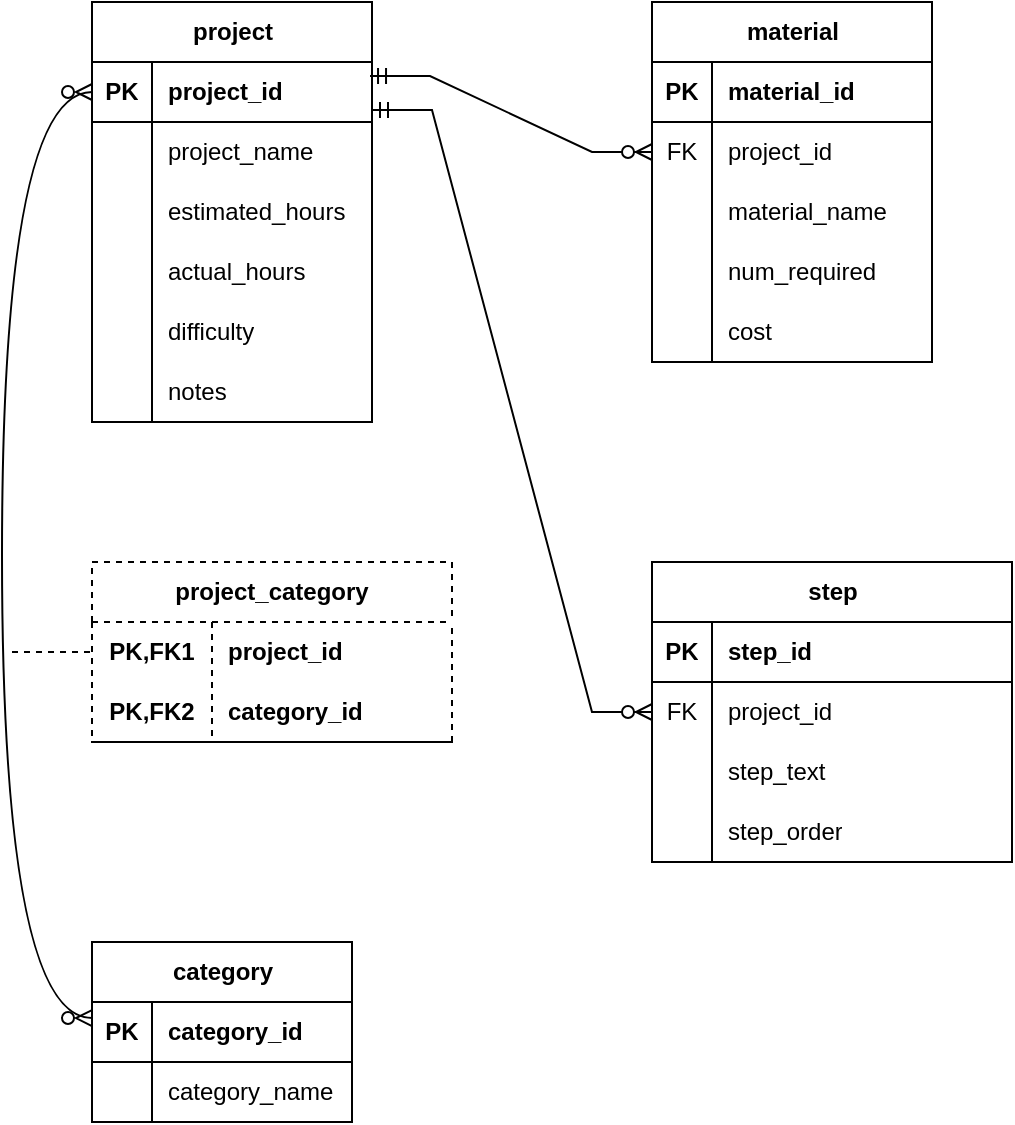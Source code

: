 <mxfile version="21.5.0" type="device">
  <diagram name="Page-1" id="yywI08s4bg1f-OnHKbHe">
    <mxGraphModel dx="1047" dy="828" grid="1" gridSize="10" guides="1" tooltips="1" connect="1" arrows="1" fold="1" page="1" pageScale="1" pageWidth="850" pageHeight="1100" math="0" shadow="0">
      <root>
        <mxCell id="0" />
        <mxCell id="1" parent="0" />
        <mxCell id="-5Ot7MVN2_zRj69zU_5t-1" value="project" style="shape=table;startSize=30;container=1;collapsible=1;childLayout=tableLayout;fixedRows=1;rowLines=0;fontStyle=1;align=center;resizeLast=1;html=1;" vertex="1" parent="1">
          <mxGeometry x="120" y="80" width="140" height="210" as="geometry" />
        </mxCell>
        <mxCell id="-5Ot7MVN2_zRj69zU_5t-2" value="" style="shape=tableRow;horizontal=0;startSize=0;swimlaneHead=0;swimlaneBody=0;fillColor=none;collapsible=0;dropTarget=0;points=[[0,0.5],[1,0.5]];portConstraint=eastwest;top=0;left=0;right=0;bottom=1;" vertex="1" parent="-5Ot7MVN2_zRj69zU_5t-1">
          <mxGeometry y="30" width="140" height="30" as="geometry" />
        </mxCell>
        <mxCell id="-5Ot7MVN2_zRj69zU_5t-3" value="PK" style="shape=partialRectangle;connectable=0;fillColor=none;top=0;left=0;bottom=0;right=0;fontStyle=1;overflow=hidden;whiteSpace=wrap;html=1;" vertex="1" parent="-5Ot7MVN2_zRj69zU_5t-2">
          <mxGeometry width="30" height="30" as="geometry">
            <mxRectangle width="30" height="30" as="alternateBounds" />
          </mxGeometry>
        </mxCell>
        <mxCell id="-5Ot7MVN2_zRj69zU_5t-4" value="project_id" style="shape=partialRectangle;connectable=0;fillColor=none;top=0;left=0;bottom=0;right=0;align=left;spacingLeft=6;fontStyle=1;overflow=hidden;whiteSpace=wrap;html=1;" vertex="1" parent="-5Ot7MVN2_zRj69zU_5t-2">
          <mxGeometry x="30" width="110" height="30" as="geometry">
            <mxRectangle width="110" height="30" as="alternateBounds" />
          </mxGeometry>
        </mxCell>
        <mxCell id="-5Ot7MVN2_zRj69zU_5t-5" value="" style="shape=tableRow;horizontal=0;startSize=0;swimlaneHead=0;swimlaneBody=0;fillColor=none;collapsible=0;dropTarget=0;points=[[0,0.5],[1,0.5]];portConstraint=eastwest;top=0;left=0;right=0;bottom=0;" vertex="1" parent="-5Ot7MVN2_zRj69zU_5t-1">
          <mxGeometry y="60" width="140" height="30" as="geometry" />
        </mxCell>
        <mxCell id="-5Ot7MVN2_zRj69zU_5t-6" value="" style="shape=partialRectangle;connectable=0;fillColor=none;top=0;left=0;bottom=0;right=0;editable=1;overflow=hidden;whiteSpace=wrap;html=1;" vertex="1" parent="-5Ot7MVN2_zRj69zU_5t-5">
          <mxGeometry width="30" height="30" as="geometry">
            <mxRectangle width="30" height="30" as="alternateBounds" />
          </mxGeometry>
        </mxCell>
        <mxCell id="-5Ot7MVN2_zRj69zU_5t-7" value="project_name" style="shape=partialRectangle;connectable=0;fillColor=none;top=0;left=0;bottom=0;right=0;align=left;spacingLeft=6;overflow=hidden;whiteSpace=wrap;html=1;" vertex="1" parent="-5Ot7MVN2_zRj69zU_5t-5">
          <mxGeometry x="30" width="110" height="30" as="geometry">
            <mxRectangle width="110" height="30" as="alternateBounds" />
          </mxGeometry>
        </mxCell>
        <mxCell id="-5Ot7MVN2_zRj69zU_5t-8" value="" style="shape=tableRow;horizontal=0;startSize=0;swimlaneHead=0;swimlaneBody=0;fillColor=none;collapsible=0;dropTarget=0;points=[[0,0.5],[1,0.5]];portConstraint=eastwest;top=0;left=0;right=0;bottom=0;" vertex="1" parent="-5Ot7MVN2_zRj69zU_5t-1">
          <mxGeometry y="90" width="140" height="30" as="geometry" />
        </mxCell>
        <mxCell id="-5Ot7MVN2_zRj69zU_5t-9" value="" style="shape=partialRectangle;connectable=0;fillColor=none;top=0;left=0;bottom=0;right=0;editable=1;overflow=hidden;whiteSpace=wrap;html=1;" vertex="1" parent="-5Ot7MVN2_zRj69zU_5t-8">
          <mxGeometry width="30" height="30" as="geometry">
            <mxRectangle width="30" height="30" as="alternateBounds" />
          </mxGeometry>
        </mxCell>
        <mxCell id="-5Ot7MVN2_zRj69zU_5t-10" value="estimated_hours" style="shape=partialRectangle;connectable=0;fillColor=none;top=0;left=0;bottom=0;right=0;align=left;spacingLeft=6;overflow=hidden;whiteSpace=wrap;html=1;" vertex="1" parent="-5Ot7MVN2_zRj69zU_5t-8">
          <mxGeometry x="30" width="110" height="30" as="geometry">
            <mxRectangle width="110" height="30" as="alternateBounds" />
          </mxGeometry>
        </mxCell>
        <mxCell id="-5Ot7MVN2_zRj69zU_5t-11" value="" style="shape=tableRow;horizontal=0;startSize=0;swimlaneHead=0;swimlaneBody=0;fillColor=none;collapsible=0;dropTarget=0;points=[[0,0.5],[1,0.5]];portConstraint=eastwest;top=0;left=0;right=0;bottom=0;" vertex="1" parent="-5Ot7MVN2_zRj69zU_5t-1">
          <mxGeometry y="120" width="140" height="30" as="geometry" />
        </mxCell>
        <mxCell id="-5Ot7MVN2_zRj69zU_5t-12" value="" style="shape=partialRectangle;connectable=0;fillColor=none;top=0;left=0;bottom=0;right=0;editable=1;overflow=hidden;whiteSpace=wrap;html=1;" vertex="1" parent="-5Ot7MVN2_zRj69zU_5t-11">
          <mxGeometry width="30" height="30" as="geometry">
            <mxRectangle width="30" height="30" as="alternateBounds" />
          </mxGeometry>
        </mxCell>
        <mxCell id="-5Ot7MVN2_zRj69zU_5t-13" value="actual_hours" style="shape=partialRectangle;connectable=0;fillColor=none;top=0;left=0;bottom=0;right=0;align=left;spacingLeft=6;overflow=hidden;whiteSpace=wrap;html=1;" vertex="1" parent="-5Ot7MVN2_zRj69zU_5t-11">
          <mxGeometry x="30" width="110" height="30" as="geometry">
            <mxRectangle width="110" height="30" as="alternateBounds" />
          </mxGeometry>
        </mxCell>
        <mxCell id="-5Ot7MVN2_zRj69zU_5t-17" style="shape=tableRow;horizontal=0;startSize=0;swimlaneHead=0;swimlaneBody=0;fillColor=none;collapsible=0;dropTarget=0;points=[[0,0.5],[1,0.5]];portConstraint=eastwest;top=0;left=0;right=0;bottom=0;" vertex="1" parent="-5Ot7MVN2_zRj69zU_5t-1">
          <mxGeometry y="150" width="140" height="30" as="geometry" />
        </mxCell>
        <mxCell id="-5Ot7MVN2_zRj69zU_5t-18" style="shape=partialRectangle;connectable=0;fillColor=none;top=0;left=0;bottom=0;right=0;editable=1;overflow=hidden;whiteSpace=wrap;html=1;" vertex="1" parent="-5Ot7MVN2_zRj69zU_5t-17">
          <mxGeometry width="30" height="30" as="geometry">
            <mxRectangle width="30" height="30" as="alternateBounds" />
          </mxGeometry>
        </mxCell>
        <mxCell id="-5Ot7MVN2_zRj69zU_5t-19" value="difficulty" style="shape=partialRectangle;connectable=0;fillColor=none;top=0;left=0;bottom=0;right=0;align=left;spacingLeft=6;overflow=hidden;whiteSpace=wrap;html=1;" vertex="1" parent="-5Ot7MVN2_zRj69zU_5t-17">
          <mxGeometry x="30" width="110" height="30" as="geometry">
            <mxRectangle width="110" height="30" as="alternateBounds" />
          </mxGeometry>
        </mxCell>
        <mxCell id="-5Ot7MVN2_zRj69zU_5t-14" style="shape=tableRow;horizontal=0;startSize=0;swimlaneHead=0;swimlaneBody=0;fillColor=none;collapsible=0;dropTarget=0;points=[[0,0.5],[1,0.5]];portConstraint=eastwest;top=0;left=0;right=0;bottom=0;" vertex="1" parent="-5Ot7MVN2_zRj69zU_5t-1">
          <mxGeometry y="180" width="140" height="30" as="geometry" />
        </mxCell>
        <mxCell id="-5Ot7MVN2_zRj69zU_5t-15" style="shape=partialRectangle;connectable=0;fillColor=none;top=0;left=0;bottom=0;right=0;editable=1;overflow=hidden;whiteSpace=wrap;html=1;" vertex="1" parent="-5Ot7MVN2_zRj69zU_5t-14">
          <mxGeometry width="30" height="30" as="geometry">
            <mxRectangle width="30" height="30" as="alternateBounds" />
          </mxGeometry>
        </mxCell>
        <mxCell id="-5Ot7MVN2_zRj69zU_5t-16" value="notes" style="shape=partialRectangle;connectable=0;fillColor=none;top=0;left=0;bottom=0;right=0;align=left;spacingLeft=6;overflow=hidden;whiteSpace=wrap;html=1;" vertex="1" parent="-5Ot7MVN2_zRj69zU_5t-14">
          <mxGeometry x="30" width="110" height="30" as="geometry">
            <mxRectangle width="110" height="30" as="alternateBounds" />
          </mxGeometry>
        </mxCell>
        <mxCell id="-5Ot7MVN2_zRj69zU_5t-20" value="material" style="shape=table;startSize=30;container=1;collapsible=1;childLayout=tableLayout;fixedRows=1;rowLines=0;fontStyle=1;align=center;resizeLast=1;html=1;" vertex="1" parent="1">
          <mxGeometry x="400" y="80" width="140" height="180" as="geometry" />
        </mxCell>
        <mxCell id="-5Ot7MVN2_zRj69zU_5t-21" value="" style="shape=tableRow;horizontal=0;startSize=0;swimlaneHead=0;swimlaneBody=0;fillColor=none;collapsible=0;dropTarget=0;points=[[0,0.5],[1,0.5]];portConstraint=eastwest;top=0;left=0;right=0;bottom=1;" vertex="1" parent="-5Ot7MVN2_zRj69zU_5t-20">
          <mxGeometry y="30" width="140" height="30" as="geometry" />
        </mxCell>
        <mxCell id="-5Ot7MVN2_zRj69zU_5t-22" value="PK" style="shape=partialRectangle;connectable=0;fillColor=none;top=0;left=0;bottom=0;right=0;fontStyle=1;overflow=hidden;whiteSpace=wrap;html=1;" vertex="1" parent="-5Ot7MVN2_zRj69zU_5t-21">
          <mxGeometry width="30" height="30" as="geometry">
            <mxRectangle width="30" height="30" as="alternateBounds" />
          </mxGeometry>
        </mxCell>
        <mxCell id="-5Ot7MVN2_zRj69zU_5t-23" value="material_id" style="shape=partialRectangle;connectable=0;fillColor=none;top=0;left=0;bottom=0;right=0;align=left;spacingLeft=6;fontStyle=1;overflow=hidden;whiteSpace=wrap;html=1;" vertex="1" parent="-5Ot7MVN2_zRj69zU_5t-21">
          <mxGeometry x="30" width="110" height="30" as="geometry">
            <mxRectangle width="110" height="30" as="alternateBounds" />
          </mxGeometry>
        </mxCell>
        <mxCell id="-5Ot7MVN2_zRj69zU_5t-24" value="" style="shape=tableRow;horizontal=0;startSize=0;swimlaneHead=0;swimlaneBody=0;fillColor=none;collapsible=0;dropTarget=0;points=[[0,0.5],[1,0.5]];portConstraint=eastwest;top=0;left=0;right=0;bottom=0;" vertex="1" parent="-5Ot7MVN2_zRj69zU_5t-20">
          <mxGeometry y="60" width="140" height="30" as="geometry" />
        </mxCell>
        <mxCell id="-5Ot7MVN2_zRj69zU_5t-25" value="FK" style="shape=partialRectangle;connectable=0;fillColor=none;top=0;left=0;bottom=0;right=0;editable=1;overflow=hidden;whiteSpace=wrap;html=1;" vertex="1" parent="-5Ot7MVN2_zRj69zU_5t-24">
          <mxGeometry width="30" height="30" as="geometry">
            <mxRectangle width="30" height="30" as="alternateBounds" />
          </mxGeometry>
        </mxCell>
        <mxCell id="-5Ot7MVN2_zRj69zU_5t-26" value="project_id" style="shape=partialRectangle;connectable=0;fillColor=none;top=0;left=0;bottom=0;right=0;align=left;spacingLeft=6;overflow=hidden;whiteSpace=wrap;html=1;" vertex="1" parent="-5Ot7MVN2_zRj69zU_5t-24">
          <mxGeometry x="30" width="110" height="30" as="geometry">
            <mxRectangle width="110" height="30" as="alternateBounds" />
          </mxGeometry>
        </mxCell>
        <mxCell id="-5Ot7MVN2_zRj69zU_5t-27" value="" style="shape=tableRow;horizontal=0;startSize=0;swimlaneHead=0;swimlaneBody=0;fillColor=none;collapsible=0;dropTarget=0;points=[[0,0.5],[1,0.5]];portConstraint=eastwest;top=0;left=0;right=0;bottom=0;" vertex="1" parent="-5Ot7MVN2_zRj69zU_5t-20">
          <mxGeometry y="90" width="140" height="30" as="geometry" />
        </mxCell>
        <mxCell id="-5Ot7MVN2_zRj69zU_5t-28" value="" style="shape=partialRectangle;connectable=0;fillColor=none;top=0;left=0;bottom=0;right=0;editable=1;overflow=hidden;whiteSpace=wrap;html=1;" vertex="1" parent="-5Ot7MVN2_zRj69zU_5t-27">
          <mxGeometry width="30" height="30" as="geometry">
            <mxRectangle width="30" height="30" as="alternateBounds" />
          </mxGeometry>
        </mxCell>
        <mxCell id="-5Ot7MVN2_zRj69zU_5t-29" value="material_name" style="shape=partialRectangle;connectable=0;fillColor=none;top=0;left=0;bottom=0;right=0;align=left;spacingLeft=6;overflow=hidden;whiteSpace=wrap;html=1;" vertex="1" parent="-5Ot7MVN2_zRj69zU_5t-27">
          <mxGeometry x="30" width="110" height="30" as="geometry">
            <mxRectangle width="110" height="30" as="alternateBounds" />
          </mxGeometry>
        </mxCell>
        <mxCell id="-5Ot7MVN2_zRj69zU_5t-30" value="" style="shape=tableRow;horizontal=0;startSize=0;swimlaneHead=0;swimlaneBody=0;fillColor=none;collapsible=0;dropTarget=0;points=[[0,0.5],[1,0.5]];portConstraint=eastwest;top=0;left=0;right=0;bottom=0;" vertex="1" parent="-5Ot7MVN2_zRj69zU_5t-20">
          <mxGeometry y="120" width="140" height="30" as="geometry" />
        </mxCell>
        <mxCell id="-5Ot7MVN2_zRj69zU_5t-31" value="" style="shape=partialRectangle;connectable=0;fillColor=none;top=0;left=0;bottom=0;right=0;editable=1;overflow=hidden;whiteSpace=wrap;html=1;" vertex="1" parent="-5Ot7MVN2_zRj69zU_5t-30">
          <mxGeometry width="30" height="30" as="geometry">
            <mxRectangle width="30" height="30" as="alternateBounds" />
          </mxGeometry>
        </mxCell>
        <mxCell id="-5Ot7MVN2_zRj69zU_5t-32" value="num_required" style="shape=partialRectangle;connectable=0;fillColor=none;top=0;left=0;bottom=0;right=0;align=left;spacingLeft=6;overflow=hidden;whiteSpace=wrap;html=1;" vertex="1" parent="-5Ot7MVN2_zRj69zU_5t-30">
          <mxGeometry x="30" width="110" height="30" as="geometry">
            <mxRectangle width="110" height="30" as="alternateBounds" />
          </mxGeometry>
        </mxCell>
        <mxCell id="-5Ot7MVN2_zRj69zU_5t-33" style="shape=tableRow;horizontal=0;startSize=0;swimlaneHead=0;swimlaneBody=0;fillColor=none;collapsible=0;dropTarget=0;points=[[0,0.5],[1,0.5]];portConstraint=eastwest;top=0;left=0;right=0;bottom=0;" vertex="1" parent="-5Ot7MVN2_zRj69zU_5t-20">
          <mxGeometry y="150" width="140" height="30" as="geometry" />
        </mxCell>
        <mxCell id="-5Ot7MVN2_zRj69zU_5t-34" style="shape=partialRectangle;connectable=0;fillColor=none;top=0;left=0;bottom=0;right=0;editable=1;overflow=hidden;whiteSpace=wrap;html=1;" vertex="1" parent="-5Ot7MVN2_zRj69zU_5t-33">
          <mxGeometry width="30" height="30" as="geometry">
            <mxRectangle width="30" height="30" as="alternateBounds" />
          </mxGeometry>
        </mxCell>
        <mxCell id="-5Ot7MVN2_zRj69zU_5t-35" value="cost" style="shape=partialRectangle;connectable=0;fillColor=none;top=0;left=0;bottom=0;right=0;align=left;spacingLeft=6;overflow=hidden;whiteSpace=wrap;html=1;" vertex="1" parent="-5Ot7MVN2_zRj69zU_5t-33">
          <mxGeometry x="30" width="110" height="30" as="geometry">
            <mxRectangle width="110" height="30" as="alternateBounds" />
          </mxGeometry>
        </mxCell>
        <mxCell id="-5Ot7MVN2_zRj69zU_5t-36" value="category" style="shape=table;startSize=30;container=1;collapsible=1;childLayout=tableLayout;fixedRows=1;rowLines=0;fontStyle=1;align=center;resizeLast=1;html=1;" vertex="1" parent="1">
          <mxGeometry x="120" y="550" width="130" height="90" as="geometry" />
        </mxCell>
        <mxCell id="-5Ot7MVN2_zRj69zU_5t-37" value="" style="shape=tableRow;horizontal=0;startSize=0;swimlaneHead=0;swimlaneBody=0;fillColor=none;collapsible=0;dropTarget=0;points=[[0,0.5],[1,0.5]];portConstraint=eastwest;top=0;left=0;right=0;bottom=1;" vertex="1" parent="-5Ot7MVN2_zRj69zU_5t-36">
          <mxGeometry y="30" width="130" height="30" as="geometry" />
        </mxCell>
        <mxCell id="-5Ot7MVN2_zRj69zU_5t-38" value="PK" style="shape=partialRectangle;connectable=0;fillColor=none;top=0;left=0;bottom=0;right=0;fontStyle=1;overflow=hidden;whiteSpace=wrap;html=1;" vertex="1" parent="-5Ot7MVN2_zRj69zU_5t-37">
          <mxGeometry width="30" height="30" as="geometry">
            <mxRectangle width="30" height="30" as="alternateBounds" />
          </mxGeometry>
        </mxCell>
        <mxCell id="-5Ot7MVN2_zRj69zU_5t-39" value="category_id" style="shape=partialRectangle;connectable=0;fillColor=none;top=0;left=0;bottom=0;right=0;align=left;spacingLeft=6;fontStyle=1;overflow=hidden;whiteSpace=wrap;html=1;" vertex="1" parent="-5Ot7MVN2_zRj69zU_5t-37">
          <mxGeometry x="30" width="100" height="30" as="geometry">
            <mxRectangle width="100" height="30" as="alternateBounds" />
          </mxGeometry>
        </mxCell>
        <mxCell id="-5Ot7MVN2_zRj69zU_5t-40" value="" style="shape=tableRow;horizontal=0;startSize=0;swimlaneHead=0;swimlaneBody=0;fillColor=none;collapsible=0;dropTarget=0;points=[[0,0.5],[1,0.5]];portConstraint=eastwest;top=0;left=0;right=0;bottom=0;" vertex="1" parent="-5Ot7MVN2_zRj69zU_5t-36">
          <mxGeometry y="60" width="130" height="30" as="geometry" />
        </mxCell>
        <mxCell id="-5Ot7MVN2_zRj69zU_5t-41" value="" style="shape=partialRectangle;connectable=0;fillColor=none;top=0;left=0;bottom=0;right=0;editable=1;overflow=hidden;whiteSpace=wrap;html=1;" vertex="1" parent="-5Ot7MVN2_zRj69zU_5t-40">
          <mxGeometry width="30" height="30" as="geometry">
            <mxRectangle width="30" height="30" as="alternateBounds" />
          </mxGeometry>
        </mxCell>
        <mxCell id="-5Ot7MVN2_zRj69zU_5t-42" value="category_name" style="shape=partialRectangle;connectable=0;fillColor=none;top=0;left=0;bottom=0;right=0;align=left;spacingLeft=6;overflow=hidden;whiteSpace=wrap;html=1;" vertex="1" parent="-5Ot7MVN2_zRj69zU_5t-40">
          <mxGeometry x="30" width="100" height="30" as="geometry">
            <mxRectangle width="100" height="30" as="alternateBounds" />
          </mxGeometry>
        </mxCell>
        <mxCell id="-5Ot7MVN2_zRj69zU_5t-49" value="step" style="shape=table;startSize=30;container=1;collapsible=1;childLayout=tableLayout;fixedRows=1;rowLines=0;fontStyle=1;align=center;resizeLast=1;html=1;" vertex="1" parent="1">
          <mxGeometry x="400" y="360" width="180" height="150" as="geometry" />
        </mxCell>
        <mxCell id="-5Ot7MVN2_zRj69zU_5t-50" value="" style="shape=tableRow;horizontal=0;startSize=0;swimlaneHead=0;swimlaneBody=0;fillColor=none;collapsible=0;dropTarget=0;points=[[0,0.5],[1,0.5]];portConstraint=eastwest;top=0;left=0;right=0;bottom=1;" vertex="1" parent="-5Ot7MVN2_zRj69zU_5t-49">
          <mxGeometry y="30" width="180" height="30" as="geometry" />
        </mxCell>
        <mxCell id="-5Ot7MVN2_zRj69zU_5t-51" value="PK" style="shape=partialRectangle;connectable=0;fillColor=none;top=0;left=0;bottom=0;right=0;fontStyle=1;overflow=hidden;whiteSpace=wrap;html=1;" vertex="1" parent="-5Ot7MVN2_zRj69zU_5t-50">
          <mxGeometry width="30" height="30" as="geometry">
            <mxRectangle width="30" height="30" as="alternateBounds" />
          </mxGeometry>
        </mxCell>
        <mxCell id="-5Ot7MVN2_zRj69zU_5t-52" value="step_id" style="shape=partialRectangle;connectable=0;fillColor=none;top=0;left=0;bottom=0;right=0;align=left;spacingLeft=6;fontStyle=1;overflow=hidden;whiteSpace=wrap;html=1;" vertex="1" parent="-5Ot7MVN2_zRj69zU_5t-50">
          <mxGeometry x="30" width="150" height="30" as="geometry">
            <mxRectangle width="150" height="30" as="alternateBounds" />
          </mxGeometry>
        </mxCell>
        <mxCell id="-5Ot7MVN2_zRj69zU_5t-53" value="" style="shape=tableRow;horizontal=0;startSize=0;swimlaneHead=0;swimlaneBody=0;fillColor=none;collapsible=0;dropTarget=0;points=[[0,0.5],[1,0.5]];portConstraint=eastwest;top=0;left=0;right=0;bottom=0;" vertex="1" parent="-5Ot7MVN2_zRj69zU_5t-49">
          <mxGeometry y="60" width="180" height="30" as="geometry" />
        </mxCell>
        <mxCell id="-5Ot7MVN2_zRj69zU_5t-54" value="FK" style="shape=partialRectangle;connectable=0;fillColor=none;top=0;left=0;bottom=0;right=0;editable=1;overflow=hidden;whiteSpace=wrap;html=1;" vertex="1" parent="-5Ot7MVN2_zRj69zU_5t-53">
          <mxGeometry width="30" height="30" as="geometry">
            <mxRectangle width="30" height="30" as="alternateBounds" />
          </mxGeometry>
        </mxCell>
        <mxCell id="-5Ot7MVN2_zRj69zU_5t-55" value="project_id" style="shape=partialRectangle;connectable=0;fillColor=none;top=0;left=0;bottom=0;right=0;align=left;spacingLeft=6;overflow=hidden;whiteSpace=wrap;html=1;" vertex="1" parent="-5Ot7MVN2_zRj69zU_5t-53">
          <mxGeometry x="30" width="150" height="30" as="geometry">
            <mxRectangle width="150" height="30" as="alternateBounds" />
          </mxGeometry>
        </mxCell>
        <mxCell id="-5Ot7MVN2_zRj69zU_5t-56" value="" style="shape=tableRow;horizontal=0;startSize=0;swimlaneHead=0;swimlaneBody=0;fillColor=none;collapsible=0;dropTarget=0;points=[[0,0.5],[1,0.5]];portConstraint=eastwest;top=0;left=0;right=0;bottom=0;" vertex="1" parent="-5Ot7MVN2_zRj69zU_5t-49">
          <mxGeometry y="90" width="180" height="30" as="geometry" />
        </mxCell>
        <mxCell id="-5Ot7MVN2_zRj69zU_5t-57" value="" style="shape=partialRectangle;connectable=0;fillColor=none;top=0;left=0;bottom=0;right=0;editable=1;overflow=hidden;whiteSpace=wrap;html=1;" vertex="1" parent="-5Ot7MVN2_zRj69zU_5t-56">
          <mxGeometry width="30" height="30" as="geometry">
            <mxRectangle width="30" height="30" as="alternateBounds" />
          </mxGeometry>
        </mxCell>
        <mxCell id="-5Ot7MVN2_zRj69zU_5t-58" value="step_text" style="shape=partialRectangle;connectable=0;fillColor=none;top=0;left=0;bottom=0;right=0;align=left;spacingLeft=6;overflow=hidden;whiteSpace=wrap;html=1;" vertex="1" parent="-5Ot7MVN2_zRj69zU_5t-56">
          <mxGeometry x="30" width="150" height="30" as="geometry">
            <mxRectangle width="150" height="30" as="alternateBounds" />
          </mxGeometry>
        </mxCell>
        <mxCell id="-5Ot7MVN2_zRj69zU_5t-59" value="" style="shape=tableRow;horizontal=0;startSize=0;swimlaneHead=0;swimlaneBody=0;fillColor=none;collapsible=0;dropTarget=0;points=[[0,0.5],[1,0.5]];portConstraint=eastwest;top=0;left=0;right=0;bottom=0;" vertex="1" parent="-5Ot7MVN2_zRj69zU_5t-49">
          <mxGeometry y="120" width="180" height="30" as="geometry" />
        </mxCell>
        <mxCell id="-5Ot7MVN2_zRj69zU_5t-60" value="" style="shape=partialRectangle;connectable=0;fillColor=none;top=0;left=0;bottom=0;right=0;editable=1;overflow=hidden;whiteSpace=wrap;html=1;" vertex="1" parent="-5Ot7MVN2_zRj69zU_5t-59">
          <mxGeometry width="30" height="30" as="geometry">
            <mxRectangle width="30" height="30" as="alternateBounds" />
          </mxGeometry>
        </mxCell>
        <mxCell id="-5Ot7MVN2_zRj69zU_5t-61" value="step_order" style="shape=partialRectangle;connectable=0;fillColor=none;top=0;left=0;bottom=0;right=0;align=left;spacingLeft=6;overflow=hidden;whiteSpace=wrap;html=1;" vertex="1" parent="-5Ot7MVN2_zRj69zU_5t-59">
          <mxGeometry x="30" width="150" height="30" as="geometry">
            <mxRectangle width="150" height="30" as="alternateBounds" />
          </mxGeometry>
        </mxCell>
        <mxCell id="-5Ot7MVN2_zRj69zU_5t-62" value="project_category" style="shape=table;startSize=30;container=1;collapsible=1;childLayout=tableLayout;fixedRows=1;rowLines=0;fontStyle=1;align=center;resizeLast=1;html=1;whiteSpace=wrap;dashed=1;" vertex="1" parent="1">
          <mxGeometry x="120" y="360" width="180" height="90" as="geometry" />
        </mxCell>
        <mxCell id="-5Ot7MVN2_zRj69zU_5t-63" value="" style="shape=tableRow;horizontal=0;startSize=0;swimlaneHead=0;swimlaneBody=0;fillColor=none;collapsible=0;dropTarget=0;points=[[0,0.5],[1,0.5]];portConstraint=eastwest;top=0;left=0;right=0;bottom=0;html=1;" vertex="1" parent="-5Ot7MVN2_zRj69zU_5t-62">
          <mxGeometry y="30" width="180" height="30" as="geometry" />
        </mxCell>
        <mxCell id="-5Ot7MVN2_zRj69zU_5t-64" value="PK,FK1" style="shape=partialRectangle;connectable=0;fillColor=none;top=0;left=0;bottom=0;right=0;fontStyle=1;overflow=hidden;html=1;whiteSpace=wrap;" vertex="1" parent="-5Ot7MVN2_zRj69zU_5t-63">
          <mxGeometry width="60" height="30" as="geometry">
            <mxRectangle width="60" height="30" as="alternateBounds" />
          </mxGeometry>
        </mxCell>
        <mxCell id="-5Ot7MVN2_zRj69zU_5t-65" value="project_id" style="shape=partialRectangle;connectable=0;fillColor=none;top=0;left=0;bottom=0;right=0;align=left;spacingLeft=6;fontStyle=1;overflow=hidden;html=1;whiteSpace=wrap;" vertex="1" parent="-5Ot7MVN2_zRj69zU_5t-63">
          <mxGeometry x="60" width="120" height="30" as="geometry">
            <mxRectangle width="120" height="30" as="alternateBounds" />
          </mxGeometry>
        </mxCell>
        <mxCell id="-5Ot7MVN2_zRj69zU_5t-66" value="" style="shape=tableRow;horizontal=0;startSize=0;swimlaneHead=0;swimlaneBody=0;fillColor=none;collapsible=0;dropTarget=0;points=[[0,0.5],[1,0.5]];portConstraint=eastwest;top=0;left=0;right=0;bottom=1;html=1;" vertex="1" parent="-5Ot7MVN2_zRj69zU_5t-62">
          <mxGeometry y="60" width="180" height="30" as="geometry" />
        </mxCell>
        <mxCell id="-5Ot7MVN2_zRj69zU_5t-67" value="PK,FK2" style="shape=partialRectangle;connectable=0;fillColor=none;top=0;left=0;bottom=0;right=0;fontStyle=1;overflow=hidden;html=1;whiteSpace=wrap;" vertex="1" parent="-5Ot7MVN2_zRj69zU_5t-66">
          <mxGeometry width="60" height="30" as="geometry">
            <mxRectangle width="60" height="30" as="alternateBounds" />
          </mxGeometry>
        </mxCell>
        <mxCell id="-5Ot7MVN2_zRj69zU_5t-68" value="category_id" style="shape=partialRectangle;connectable=0;fillColor=none;top=0;left=0;bottom=0;right=0;align=left;spacingLeft=6;fontStyle=1;overflow=hidden;html=1;whiteSpace=wrap;" vertex="1" parent="-5Ot7MVN2_zRj69zU_5t-66">
          <mxGeometry x="60" width="120" height="30" as="geometry">
            <mxRectangle width="120" height="30" as="alternateBounds" />
          </mxGeometry>
        </mxCell>
        <mxCell id="-5Ot7MVN2_zRj69zU_5t-75" value="" style="fontSize=12;html=1;endArrow=ERzeroToMany;endFill=1;startArrow=ERzeroToMany;rounded=0;exitX=-0.031;exitY=0.267;exitDx=0;exitDy=0;edgeStyle=orthogonalEdgeStyle;curved=1;exitPerimeter=0;entryX=0;entryY=0.5;entryDx=0;entryDy=0;" edge="1" parent="1" target="-5Ot7MVN2_zRj69zU_5t-2">
          <mxGeometry width="100" height="100" relative="1" as="geometry">
            <mxPoint x="120.0" y="588.01" as="sourcePoint" />
            <mxPoint x="74.03" y="120" as="targetPoint" />
            <Array as="points">
              <mxPoint x="75" y="588" />
              <mxPoint x="75" y="125" />
            </Array>
          </mxGeometry>
        </mxCell>
        <mxCell id="-5Ot7MVN2_zRj69zU_5t-76" value="" style="endArrow=none;html=1;rounded=0;entryX=0;entryY=0.5;entryDx=0;entryDy=0;dashed=1;" edge="1" parent="1" target="-5Ot7MVN2_zRj69zU_5t-63">
          <mxGeometry relative="1" as="geometry">
            <mxPoint x="80" y="405" as="sourcePoint" />
            <mxPoint x="110" y="400" as="targetPoint" />
          </mxGeometry>
        </mxCell>
        <mxCell id="-5Ot7MVN2_zRj69zU_5t-77" value="" style="edgeStyle=entityRelationEdgeStyle;fontSize=12;html=1;endArrow=ERzeroToMany;startArrow=ERmandOne;rounded=0;exitX=0.993;exitY=0.233;exitDx=0;exitDy=0;exitPerimeter=0;entryX=0;entryY=0.5;entryDx=0;entryDy=0;" edge="1" parent="1" source="-5Ot7MVN2_zRj69zU_5t-2" target="-5Ot7MVN2_zRj69zU_5t-24">
          <mxGeometry width="100" height="100" relative="1" as="geometry">
            <mxPoint x="270" y="130" as="sourcePoint" />
            <mxPoint x="370" y="30" as="targetPoint" />
          </mxGeometry>
        </mxCell>
        <mxCell id="-5Ot7MVN2_zRj69zU_5t-78" value="" style="edgeStyle=entityRelationEdgeStyle;fontSize=12;html=1;endArrow=ERzeroToMany;startArrow=ERmandOne;rounded=0;entryX=0;entryY=0.5;entryDx=0;entryDy=0;exitX=1;exitY=0.8;exitDx=0;exitDy=0;exitPerimeter=0;" edge="1" parent="1" source="-5Ot7MVN2_zRj69zU_5t-2" target="-5Ot7MVN2_zRj69zU_5t-53">
          <mxGeometry width="100" height="100" relative="1" as="geometry">
            <mxPoint x="280" y="180" as="sourcePoint" />
            <mxPoint x="390" y="230" as="targetPoint" />
          </mxGeometry>
        </mxCell>
      </root>
    </mxGraphModel>
  </diagram>
</mxfile>
